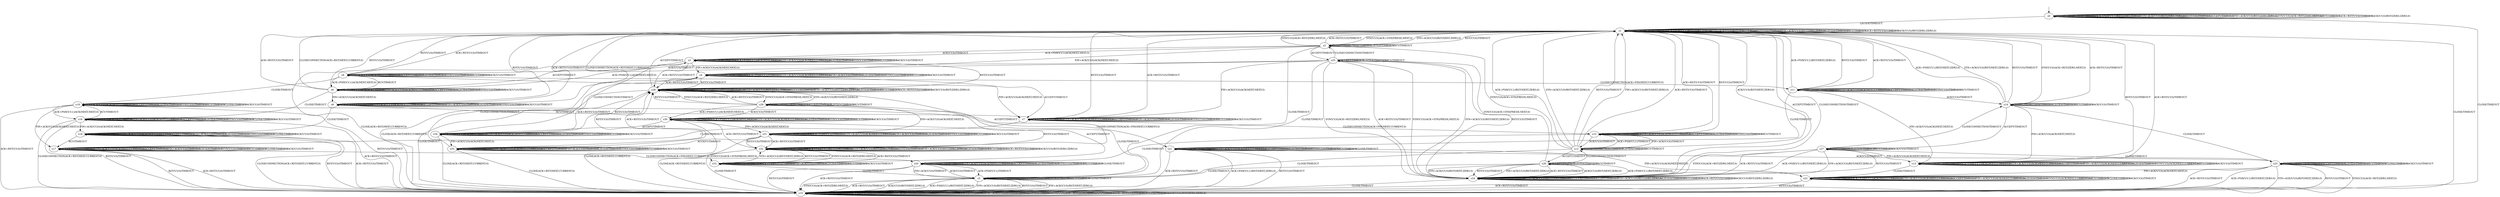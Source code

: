 digraph h6 {
s0 [label="s0"];
s1 [label="s1"];
s15 [label="s15"];
s2 [label="s2"];
s24 [label="s24"];
s3 [label="s3"];
s4 [label="s4"];
s5 [label="s5"];
s25 [label="s25"];
s6 [label="s6"];
s7 [label="s7"];
s28 [label="s28"];
s8 [label="s8"];
s9 [label="s9"];
s10 [label="s10"];
s16 [label="s16"];
s17 [label="s17"];
s29 [label="s29"];
s11 [label="s11"];
s12 [label="s12"];
s18 [label="s18"];
s19 [label="s19"];
s20 [label="s20"];
s30 [label="s30"];
s31 [label="s31"];
s13 [label="s13"];
s14 [label="s14"];
s21 [label="s21"];
s26 [label="s26"];
s32 [label="s32"];
s34 [label="s34"];
s35 [label="s35"];
s22 [label="s22"];
s23 [label="s23"];
s27 [label="s27"];
s33 [label="s33"];
s0 -> s0 [label="CLOSECONNECTION/TIMEOUT"];
s0 -> s0 [label="ACK+PSH(V,V,1)/RST(ZERO,ZERO,0)"];
s0 -> s0 [label="SYN+ACK(V,V,0)/RST(ZERO,ZERO,0)"];
s0 -> s0 [label="RST(V,V,0)/TIMEOUT"];
s0 -> s0 [label="ACCEPT/TIMEOUT"];
s0 -> s0 [label="FIN+ACK(V,V,0)/RST(ZERO,ZERO,0)"];
s0 -> s1 [label="LISTEN/TIMEOUT"];
s0 -> s0 [label="SYN(V,V,0)/ACK+RST(ZERO,NEXT,0)"];
s0 -> s0 [label="RCV/TIMEOUT"];
s0 -> s0 [label="ACK+RST(V,V,0)/TIMEOUT"];
s0 -> s15 [label="CLOSE/TIMEOUT"];
s0 -> s0 [label="ACK(V,V,0)/RST(ZERO,ZERO,0)"];
s1 -> s1 [label="CLOSECONNECTION/TIMEOUT"];
s1 -> s1 [label="ACK+PSH(V,V,1)/RST(ZERO,ZERO,0)"];
s1 -> s1 [label="SYN+ACK(V,V,0)/RST(ZERO,ZERO,0)"];
s1 -> s1 [label="RST(V,V,0)/TIMEOUT"];
s1 -> s24 [label="ACCEPT/TIMEOUT"];
s1 -> s1 [label="FIN+ACK(V,V,0)/RST(ZERO,ZERO,0)"];
s1 -> s1 [label="LISTEN/TIMEOUT"];
s1 -> s2 [label="SYN(V,V,0)/ACK+SYN(FRESH,NEXT,0)"];
s1 -> s1 [label="RCV/TIMEOUT"];
s1 -> s1 [label="ACK+RST(V,V,0)/TIMEOUT"];
s1 -> s15 [label="CLOSE/TIMEOUT"];
s1 -> s1 [label="ACK(V,V,0)/RST(ZERO,ZERO,0)"];
s15 -> s15 [label="CLOSECONNECTION/TIMEOUT"];
s15 -> s15 [label="ACK+PSH(V,V,1)/RST(ZERO,ZERO,0)"];
s15 -> s15 [label="SYN+ACK(V,V,0)/RST(ZERO,ZERO,0)"];
s15 -> s15 [label="RST(V,V,0)/TIMEOUT"];
s15 -> s15 [label="ACCEPT/TIMEOUT"];
s15 -> s15 [label="FIN+ACK(V,V,0)/RST(ZERO,ZERO,0)"];
s15 -> s15 [label="LISTEN/TIMEOUT"];
s15 -> s15 [label="SYN(V,V,0)/ACK+RST(ZERO,NEXT,0)"];
s15 -> s15 [label="RCV/TIMEOUT"];
s15 -> s15 [label="ACK+RST(V,V,0)/TIMEOUT"];
s15 -> s15 [label="CLOSE/TIMEOUT"];
s15 -> s15 [label="ACK(V,V,0)/RST(ZERO,ZERO,0)"];
s2 -> s2 [label="CLOSECONNECTION/TIMEOUT"];
s2 -> s3 [label="ACK+PSH(V,V,1)/ACK(NEXT,NEXT,0)"];
s2 -> s1 [label="SYN+ACK(V,V,0)/RST(NEXT,ZERO,0)"];
s2 -> s1 [label="RST(V,V,0)/TIMEOUT"];
s2 -> s25 [label="ACCEPT/TIMEOUT"];
s2 -> s4 [label="FIN+ACK(V,V,0)/ACK(NEXT,NEXT,0)"];
s2 -> s2 [label="LISTEN/TIMEOUT"];
s2 -> s1 [label="SYN(V,V,0)/ACK+RST(ZERO,NEXT,0)"];
s2 -> s2 [label="RCV/TIMEOUT"];
s2 -> s1 [label="ACK+RST(V,V,0)/TIMEOUT"];
s2 -> s5 [label="CLOSE/TIMEOUT"];
s2 -> s3 [label="ACK(V,V,0)/TIMEOUT"];
s24 -> s1 [label="CLOSECONNECTION/TIMEOUT"];
s24 -> s24 [label="ACK+PSH(V,V,1)/RST(ZERO,ZERO,0)"];
s24 -> s24 [label="SYN+ACK(V,V,0)/RST(ZERO,ZERO,0)"];
s24 -> s24 [label="RST(V,V,0)/TIMEOUT"];
s24 -> s24 [label="ACCEPT/TIMEOUT"];
s24 -> s24 [label="FIN+ACK(V,V,0)/RST(ZERO,ZERO,0)"];
s24 -> s24 [label="LISTEN/TIMEOUT"];
s24 -> s25 [label="SYN(V,V,0)/ACK+SYN(FRESH,NEXT,0)"];
s24 -> s24 [label="RCV/TIMEOUT"];
s24 -> s24 [label="ACK+RST(V,V,0)/TIMEOUT"];
s24 -> s15 [label="CLOSE/TIMEOUT"];
s24 -> s24 [label="ACK(V,V,0)/RST(ZERO,ZERO,0)"];
s3 -> s3 [label="CLOSECONNECTION/TIMEOUT"];
s3 -> s3 [label="ACK+PSH(V,V,1)/ACK(NEXT,NEXT,0)"];
s3 -> s3 [label="SYN+ACK(V,V,0)/ACK(NEXT,CURRENT,0)"];
s3 -> s28 [label="RST(V,V,0)/TIMEOUT"];
s3 -> s6 [label="ACCEPT/TIMEOUT"];
s3 -> s4 [label="FIN+ACK(V,V,0)/ACK(NEXT,NEXT,0)"];
s3 -> s3 [label="LISTEN/TIMEOUT"];
s3 -> s3 [label="SYN(V,V,0)/TIMEOUT"];
s3 -> s3 [label="RCV/TIMEOUT"];
s3 -> s28 [label="ACK+RST(V,V,0)/TIMEOUT"];
s3 -> s15 [label="CLOSE/ACK+RST(NEXT,CURRENT,0)"];
s3 -> s3 [label="ACK(V,V,0)/TIMEOUT"];
s4 -> s4 [label="CLOSECONNECTION/TIMEOUT"];
s4 -> s4 [label="ACK+PSH(V,V,1)/TIMEOUT"];
s4 -> s4 [label="SYN+ACK(V,V,0)/ACK(NEXT,CURRENT,0)"];
s4 -> s28 [label="RST(V,V,0)/TIMEOUT"];
s4 -> s7 [label="ACCEPT/TIMEOUT"];
s4 -> s4 [label="FIN+ACK(V,V,0)/TIMEOUT"];
s4 -> s4 [label="LISTEN/TIMEOUT"];
s4 -> s4 [label="SYN(V,V,0)/TIMEOUT"];
s4 -> s4 [label="RCV/TIMEOUT"];
s4 -> s28 [label="ACK+RST(V,V,0)/TIMEOUT"];
s4 -> s15 [label="CLOSE/ACK+RST(NEXT,CURRENT,0)"];
s4 -> s4 [label="ACK(V,V,0)/TIMEOUT"];
s5 -> s5 [label="CLOSECONNECTION/TIMEOUT"];
s5 -> s15 [label="ACK+PSH(V,V,1)/RST(NEXT,ZERO,0)"];
s5 -> s15 [label="SYN+ACK(V,V,0)/RST(NEXT,ZERO,0)"];
s5 -> s15 [label="RST(V,V,0)/TIMEOUT"];
s5 -> s5 [label="ACCEPT/TIMEOUT"];
s5 -> s15 [label="FIN+ACK(V,V,0)/RST(NEXT,ZERO,0)"];
s5 -> s5 [label="LISTEN/TIMEOUT"];
s5 -> s15 [label="SYN(V,V,0)/ACK+RST(ZERO,NEXT,0)"];
s5 -> s5 [label="RCV/TIMEOUT"];
s5 -> s15 [label="ACK+RST(V,V,0)/TIMEOUT"];
s5 -> s5 [label="CLOSE/TIMEOUT"];
s5 -> s15 [label="ACK(V,V,0)/RST(NEXT,ZERO,0)"];
s25 -> s2 [label="CLOSECONNECTION/TIMEOUT"];
s25 -> s6 [label="ACK+PSH(V,V,1)/ACK(NEXT,NEXT,0)"];
s25 -> s24 [label="SYN+ACK(V,V,0)/RST(NEXT,ZERO,0)"];
s25 -> s24 [label="RST(V,V,0)/TIMEOUT"];
s25 -> s25 [label="ACCEPT/TIMEOUT"];
s25 -> s7 [label="FIN+ACK(V,V,0)/ACK(NEXT,NEXT,0)"];
s25 -> s25 [label="LISTEN/TIMEOUT"];
s25 -> s24 [label="SYN(V,V,0)/ACK+RST(ZERO,NEXT,0)"];
s25 -> s25 [label="RCV/TIMEOUT"];
s25 -> s24 [label="ACK+RST(V,V,0)/TIMEOUT"];
s25 -> s5 [label="CLOSE/TIMEOUT"];
s25 -> s9 [label="ACK(V,V,0)/TIMEOUT"];
s6 -> s1 [label="CLOSECONNECTION/ACK+RST(NEXT,CURRENT,0)"];
s6 -> s6 [label="ACK+PSH(V,V,1)/ACK(NEXT,NEXT,0)"];
s6 -> s6 [label="SYN+ACK(V,V,0)/ACK(NEXT,CURRENT,0)"];
s6 -> s1 [label="RST(V,V,0)/TIMEOUT"];
s6 -> s6 [label="ACCEPT/TIMEOUT"];
s6 -> s8 [label="FIN+ACK(V,V,0)/ACK(NEXT,NEXT,0)"];
s6 -> s6 [label="LISTEN/TIMEOUT"];
s6 -> s6 [label="SYN(V,V,0)/TIMEOUT"];
s6 -> s9 [label="RCV/TIMEOUT"];
s6 -> s1 [label="ACK+RST(V,V,0)/TIMEOUT"];
s6 -> s16 [label="CLOSE/TIMEOUT"];
s6 -> s6 [label="ACK(V,V,0)/TIMEOUT"];
s7 -> s10 [label="CLOSECONNECTION/ACK+FIN(NEXT,CURRENT,0)"];
s7 -> s7 [label="ACK+PSH(V,V,1)/TIMEOUT"];
s7 -> s7 [label="SYN+ACK(V,V,0)/ACK(NEXT,CURRENT,0)"];
s7 -> s1 [label="RST(V,V,0)/TIMEOUT"];
s7 -> s7 [label="ACCEPT/TIMEOUT"];
s7 -> s7 [label="FIN+ACK(V,V,0)/TIMEOUT"];
s7 -> s7 [label="LISTEN/TIMEOUT"];
s7 -> s7 [label="SYN(V,V,0)/TIMEOUT"];
s7 -> s7 [label="RCV/TIMEOUT"];
s7 -> s1 [label="ACK+RST(V,V,0)/TIMEOUT"];
s7 -> s17 [label="CLOSE/TIMEOUT"];
s7 -> s7 [label="ACK(V,V,0)/TIMEOUT"];
s28 -> s28 [label="CLOSECONNECTION/TIMEOUT"];
s28 -> s28 [label="ACK+PSH(V,V,1)/RST(ZERO,ZERO,0)"];
s28 -> s28 [label="SYN+ACK(V,V,0)/RST(ZERO,ZERO,0)"];
s28 -> s28 [label="RST(V,V,0)/TIMEOUT"];
s28 -> s1 [label="ACCEPT/TIMEOUT"];
s28 -> s28 [label="FIN+ACK(V,V,0)/RST(ZERO,ZERO,0)"];
s28 -> s28 [label="LISTEN/TIMEOUT"];
s28 -> s29 [label="SYN(V,V,0)/ACK+SYN(FRESH,NEXT,0)"];
s28 -> s28 [label="RCV/TIMEOUT"];
s28 -> s28 [label="ACK+RST(V,V,0)/TIMEOUT"];
s28 -> s15 [label="CLOSE/TIMEOUT"];
s28 -> s28 [label="ACK(V,V,0)/RST(ZERO,ZERO,0)"];
s8 -> s1 [label="CLOSECONNECTION/ACK+RST(NEXT,CURRENT,0)"];
s8 -> s8 [label="ACK+PSH(V,V,1)/TIMEOUT"];
s8 -> s8 [label="SYN+ACK(V,V,0)/ACK(NEXT,CURRENT,0)"];
s8 -> s1 [label="RST(V,V,0)/TIMEOUT"];
s8 -> s8 [label="ACCEPT/TIMEOUT"];
s8 -> s8 [label="FIN+ACK(V,V,0)/TIMEOUT"];
s8 -> s8 [label="LISTEN/TIMEOUT"];
s8 -> s8 [label="SYN(V,V,0)/TIMEOUT"];
s8 -> s7 [label="RCV/TIMEOUT"];
s8 -> s1 [label="ACK+RST(V,V,0)/TIMEOUT"];
s8 -> s18 [label="CLOSE/TIMEOUT"];
s8 -> s8 [label="ACK(V,V,0)/TIMEOUT"];
s9 -> s11 [label="CLOSECONNECTION/ACK+FIN(NEXT,CURRENT,0)"];
s9 -> s6 [label="ACK+PSH(V,V,1)/ACK(NEXT,NEXT,0)"];
s9 -> s9 [label="SYN+ACK(V,V,0)/ACK(NEXT,CURRENT,0)"];
s9 -> s1 [label="RST(V,V,0)/TIMEOUT"];
s9 -> s9 [label="ACCEPT/TIMEOUT"];
s9 -> s7 [label="FIN+ACK(V,V,0)/ACK(NEXT,NEXT,0)"];
s9 -> s9 [label="LISTEN/TIMEOUT"];
s9 -> s9 [label="SYN(V,V,0)/TIMEOUT"];
s9 -> s9 [label="RCV/TIMEOUT"];
s9 -> s1 [label="ACK+RST(V,V,0)/TIMEOUT"];
s9 -> s19 [label="CLOSE/TIMEOUT"];
s9 -> s9 [label="ACK(V,V,0)/TIMEOUT"];
s10 -> s10 [label="CLOSECONNECTION/TIMEOUT"];
s10 -> s12 [label="ACK+PSH(V,V,1)/TIMEOUT"];
s10 -> s10 [label="SYN+ACK(V,V,0)/ACK(NEXT,CURRENT,0)"];
s10 -> s1 [label="RST(V,V,0)/TIMEOUT"];
s10 -> s10 [label="ACCEPT/TIMEOUT"];
s10 -> s12 [label="FIN+ACK(V,V,0)/TIMEOUT"];
s10 -> s10 [label="LISTEN/TIMEOUT"];
s10 -> s10 [label="SYN(V,V,0)/TIMEOUT"];
s10 -> s10 [label="RCV/TIMEOUT"];
s10 -> s1 [label="ACK+RST(V,V,0)/TIMEOUT"];
s10 -> s20 [label="CLOSE/TIMEOUT"];
s10 -> s12 [label="ACK(V,V,0)/TIMEOUT"];
s16 -> s15 [label="CLOSECONNECTION/ACK+RST(NEXT,CURRENT,0)"];
s16 -> s16 [label="ACK+PSH(V,V,1)/ACK(NEXT,NEXT,0)"];
s16 -> s16 [label="SYN+ACK(V,V,0)/ACK(NEXT,CURRENT,0)"];
s16 -> s15 [label="RST(V,V,0)/TIMEOUT"];
s16 -> s16 [label="ACCEPT/TIMEOUT"];
s16 -> s18 [label="FIN+ACK(V,V,0)/ACK(NEXT,NEXT,0)"];
s16 -> s16 [label="LISTEN/TIMEOUT"];
s16 -> s16 [label="SYN(V,V,0)/TIMEOUT"];
s16 -> s19 [label="RCV/TIMEOUT"];
s16 -> s15 [label="ACK+RST(V,V,0)/TIMEOUT"];
s16 -> s16 [label="CLOSE/TIMEOUT"];
s16 -> s16 [label="ACK(V,V,0)/TIMEOUT"];
s17 -> s20 [label="CLOSECONNECTION/ACK+FIN(NEXT,CURRENT,0)"];
s17 -> s17 [label="ACK+PSH(V,V,1)/TIMEOUT"];
s17 -> s17 [label="SYN+ACK(V,V,0)/ACK(NEXT,CURRENT,0)"];
s17 -> s15 [label="RST(V,V,0)/TIMEOUT"];
s17 -> s17 [label="ACCEPT/TIMEOUT"];
s17 -> s17 [label="FIN+ACK(V,V,0)/TIMEOUT"];
s17 -> s17 [label="LISTEN/TIMEOUT"];
s17 -> s17 [label="SYN(V,V,0)/TIMEOUT"];
s17 -> s17 [label="RCV/TIMEOUT"];
s17 -> s15 [label="ACK+RST(V,V,0)/TIMEOUT"];
s17 -> s17 [label="CLOSE/TIMEOUT"];
s17 -> s17 [label="ACK(V,V,0)/TIMEOUT"];
s29 -> s29 [label="CLOSECONNECTION/TIMEOUT"];
s29 -> s30 [label="ACK+PSH(V,V,1)/ACK(NEXT,NEXT,0)"];
s29 -> s28 [label="SYN+ACK(V,V,0)/RST(NEXT,ZERO,0)"];
s29 -> s28 [label="RST(V,V,0)/TIMEOUT"];
s29 -> s29 [label="ACCEPT/TIMEOUT"];
s29 -> s31 [label="FIN+ACK(V,V,0)/ACK(NEXT,NEXT,0)"];
s29 -> s29 [label="LISTEN/TIMEOUT"];
s29 -> s28 [label="SYN(V,V,0)/ACK+RST(ZERO,NEXT,0)"];
s29 -> s29 [label="RCV/TIMEOUT"];
s29 -> s28 [label="ACK+RST(V,V,0)/TIMEOUT"];
s29 -> s5 [label="CLOSE/TIMEOUT"];
s29 -> s30 [label="ACK(V,V,0)/TIMEOUT"];
s11 -> s11 [label="CLOSECONNECTION/TIMEOUT"];
s11 -> s1 [label="ACK+PSH(V,V,1)/RST(NEXT,ZERO,0)"];
s11 -> s11 [label="SYN+ACK(V,V,0)/ACK(NEXT,CURRENT,0)"];
s11 -> s1 [label="RST(V,V,0)/TIMEOUT"];
s11 -> s11 [label="ACCEPT/TIMEOUT"];
s11 -> s13 [label="FIN+ACK(V,V,0)/ACK(NEXT,NEXT,0)"];
s11 -> s11 [label="LISTEN/TIMEOUT"];
s11 -> s11 [label="SYN(V,V,0)/TIMEOUT"];
s11 -> s11 [label="RCV/TIMEOUT"];
s11 -> s1 [label="ACK+RST(V,V,0)/TIMEOUT"];
s11 -> s21 [label="CLOSE/TIMEOUT"];
s11 -> s14 [label="ACK(V,V,0)/TIMEOUT"];
s12 -> s12 [label="CLOSECONNECTION/TIMEOUT"];
s12 -> s1 [label="ACK+PSH(V,V,1)/RST(NEXT,ZERO,0)"];
s12 -> s1 [label="SYN+ACK(V,V,0)/RST(NEXT,ZERO,0)"];
s12 -> s1 [label="RST(V,V,0)/TIMEOUT"];
s12 -> s26 [label="ACCEPT/TIMEOUT"];
s12 -> s1 [label="FIN+ACK(V,V,0)/RST(NEXT,ZERO,0)"];
s12 -> s12 [label="LISTEN/TIMEOUT"];
s12 -> s2 [label="SYN(V,V,0)/ACK+SYN(FRESH,NEXT,0)"];
s12 -> s12 [label="RCV/TIMEOUT"];
s12 -> s1 [label="ACK+RST(V,V,0)/TIMEOUT"];
s12 -> s5 [label="CLOSE/TIMEOUT"];
s12 -> s1 [label="ACK(V,V,0)/RST(NEXT,ZERO,0)"];
s18 -> s15 [label="CLOSECONNECTION/ACK+RST(NEXT,CURRENT,0)"];
s18 -> s18 [label="ACK+PSH(V,V,1)/TIMEOUT"];
s18 -> s18 [label="SYN+ACK(V,V,0)/ACK(NEXT,CURRENT,0)"];
s18 -> s15 [label="RST(V,V,0)/TIMEOUT"];
s18 -> s18 [label="ACCEPT/TIMEOUT"];
s18 -> s18 [label="FIN+ACK(V,V,0)/TIMEOUT"];
s18 -> s18 [label="LISTEN/TIMEOUT"];
s18 -> s18 [label="SYN(V,V,0)/TIMEOUT"];
s18 -> s17 [label="RCV/TIMEOUT"];
s18 -> s15 [label="ACK+RST(V,V,0)/TIMEOUT"];
s18 -> s18 [label="CLOSE/TIMEOUT"];
s18 -> s18 [label="ACK(V,V,0)/TIMEOUT"];
s19 -> s21 [label="CLOSECONNECTION/ACK+FIN(NEXT,CURRENT,0)"];
s19 -> s16 [label="ACK+PSH(V,V,1)/ACK(NEXT,NEXT,0)"];
s19 -> s19 [label="SYN+ACK(V,V,0)/ACK(NEXT,CURRENT,0)"];
s19 -> s15 [label="RST(V,V,0)/TIMEOUT"];
s19 -> s19 [label="ACCEPT/TIMEOUT"];
s19 -> s17 [label="FIN+ACK(V,V,0)/ACK(NEXT,NEXT,0)"];
s19 -> s19 [label="LISTEN/TIMEOUT"];
s19 -> s19 [label="SYN(V,V,0)/TIMEOUT"];
s19 -> s19 [label="RCV/TIMEOUT"];
s19 -> s15 [label="ACK+RST(V,V,0)/TIMEOUT"];
s19 -> s19 [label="CLOSE/TIMEOUT"];
s19 -> s19 [label="ACK(V,V,0)/TIMEOUT"];
s20 -> s20 [label="CLOSECONNECTION/TIMEOUT"];
s20 -> s5 [label="ACK+PSH(V,V,1)/TIMEOUT"];
s20 -> s20 [label="SYN+ACK(V,V,0)/ACK(NEXT,CURRENT,0)"];
s20 -> s15 [label="RST(V,V,0)/TIMEOUT"];
s20 -> s20 [label="ACCEPT/TIMEOUT"];
s20 -> s5 [label="FIN+ACK(V,V,0)/TIMEOUT"];
s20 -> s20 [label="LISTEN/TIMEOUT"];
s20 -> s20 [label="SYN(V,V,0)/TIMEOUT"];
s20 -> s20 [label="RCV/TIMEOUT"];
s20 -> s15 [label="ACK+RST(V,V,0)/TIMEOUT"];
s20 -> s20 [label="CLOSE/TIMEOUT"];
s20 -> s5 [label="ACK(V,V,0)/TIMEOUT"];
s30 -> s30 [label="CLOSECONNECTION/TIMEOUT"];
s30 -> s30 [label="ACK+PSH(V,V,1)/ACK(NEXT,NEXT,0)"];
s30 -> s30 [label="SYN+ACK(V,V,0)/ACK(NEXT,CURRENT,0)"];
s30 -> s32 [label="RST(V,V,0)/TIMEOUT"];
s30 -> s34 [label="ACCEPT/TIMEOUT"];
s30 -> s31 [label="FIN+ACK(V,V,0)/ACK(NEXT,NEXT,0)"];
s30 -> s30 [label="LISTEN/TIMEOUT"];
s30 -> s30 [label="SYN(V,V,0)/TIMEOUT"];
s30 -> s30 [label="RCV/TIMEOUT"];
s30 -> s32 [label="ACK+RST(V,V,0)/TIMEOUT"];
s30 -> s15 [label="CLOSE/ACK+RST(NEXT,CURRENT,0)"];
s30 -> s30 [label="ACK(V,V,0)/TIMEOUT"];
s31 -> s31 [label="CLOSECONNECTION/TIMEOUT"];
s31 -> s31 [label="ACK+PSH(V,V,1)/TIMEOUT"];
s31 -> s31 [label="SYN+ACK(V,V,0)/ACK(NEXT,CURRENT,0)"];
s31 -> s32 [label="RST(V,V,0)/TIMEOUT"];
s31 -> s35 [label="ACCEPT/TIMEOUT"];
s31 -> s31 [label="FIN+ACK(V,V,0)/TIMEOUT"];
s31 -> s31 [label="LISTEN/TIMEOUT"];
s31 -> s31 [label="SYN(V,V,0)/TIMEOUT"];
s31 -> s31 [label="RCV/TIMEOUT"];
s31 -> s32 [label="ACK+RST(V,V,0)/TIMEOUT"];
s31 -> s15 [label="CLOSE/ACK+RST(NEXT,CURRENT,0)"];
s31 -> s31 [label="ACK(V,V,0)/TIMEOUT"];
s13 -> s13 [label="CLOSECONNECTION/TIMEOUT"];
s13 -> s13 [label="ACK+PSH(V,V,1)/ACK(NEXT,CURRENT,0)"];
s13 -> s13 [label="SYN+ACK(V,V,0)/ACK(NEXT,CURRENT,0)"];
s13 -> s1 [label="RST(V,V,0)/TIMEOUT"];
s13 -> s13 [label="ACCEPT/TIMEOUT"];
s13 -> s13 [label="FIN+ACK(V,V,0)/ACK(NEXT,CURRENT,0)"];
s13 -> s13 [label="LISTEN/TIMEOUT"];
s13 -> s13 [label="SYN(V,V,0)/ACK(NEXT,CURRENT,0)"];
s13 -> s13 [label="RCV/TIMEOUT"];
s13 -> s1 [label="ACK+RST(V,V,0)/TIMEOUT"];
s13 -> s22 [label="CLOSE/TIMEOUT"];
s13 -> s13 [label="ACK(V,V,0)/TIMEOUT"];
s14 -> s14 [label="CLOSECONNECTION/TIMEOUT"];
s14 -> s1 [label="ACK+PSH(V,V,1)/RST(NEXT,ZERO,0)"];
s14 -> s1 [label="SYN+ACK(V,V,0)/RST(NEXT,ZERO,0)"];
s14 -> s1 [label="RST(V,V,0)/TIMEOUT"];
s14 -> s27 [label="ACCEPT/TIMEOUT"];
s14 -> s13 [label="FIN+ACK(V,V,0)/ACK(NEXT,NEXT,0)"];
s14 -> s14 [label="LISTEN/TIMEOUT"];
s14 -> s1 [label="SYN(V,V,0)/ACK+RST(ZERO,NEXT,0)"];
s14 -> s14 [label="RCV/TIMEOUT"];
s14 -> s1 [label="ACK+RST(V,V,0)/TIMEOUT"];
s14 -> s23 [label="CLOSE/TIMEOUT"];
s14 -> s14 [label="ACK(V,V,0)/TIMEOUT"];
s21 -> s21 [label="CLOSECONNECTION/TIMEOUT"];
s21 -> s15 [label="ACK+PSH(V,V,1)/RST(NEXT,ZERO,0)"];
s21 -> s21 [label="SYN+ACK(V,V,0)/ACK(NEXT,CURRENT,0)"];
s21 -> s15 [label="RST(V,V,0)/TIMEOUT"];
s21 -> s21 [label="ACCEPT/TIMEOUT"];
s21 -> s22 [label="FIN+ACK(V,V,0)/ACK(NEXT,NEXT,0)"];
s21 -> s21 [label="LISTEN/TIMEOUT"];
s21 -> s21 [label="SYN(V,V,0)/TIMEOUT"];
s21 -> s21 [label="RCV/TIMEOUT"];
s21 -> s15 [label="ACK+RST(V,V,0)/TIMEOUT"];
s21 -> s21 [label="CLOSE/TIMEOUT"];
s21 -> s23 [label="ACK(V,V,0)/TIMEOUT"];
s26 -> s12 [label="CLOSECONNECTION/TIMEOUT"];
s26 -> s24 [label="ACK+PSH(V,V,1)/RST(NEXT,ZERO,0)"];
s26 -> s24 [label="SYN+ACK(V,V,0)/RST(NEXT,ZERO,0)"];
s26 -> s24 [label="RST(V,V,0)/TIMEOUT"];
s26 -> s26 [label="ACCEPT/TIMEOUT"];
s26 -> s24 [label="FIN+ACK(V,V,0)/RST(NEXT,ZERO,0)"];
s26 -> s26 [label="LISTEN/TIMEOUT"];
s26 -> s25 [label="SYN(V,V,0)/ACK+SYN(FRESH,NEXT,0)"];
s26 -> s26 [label="RCV/TIMEOUT"];
s26 -> s24 [label="ACK+RST(V,V,0)/TIMEOUT"];
s26 -> s5 [label="CLOSE/TIMEOUT"];
s26 -> s24 [label="ACK(V,V,0)/RST(NEXT,ZERO,0)"];
s32 -> s32 [label="CLOSECONNECTION/TIMEOUT"];
s32 -> s32 [label="ACK+PSH(V,V,1)/RST(ZERO,ZERO,0)"];
s32 -> s32 [label="SYN+ACK(V,V,0)/RST(ZERO,ZERO,0)"];
s32 -> s32 [label="RST(V,V,0)/TIMEOUT"];
s32 -> s28 [label="ACCEPT/TIMEOUT"];
s32 -> s32 [label="FIN+ACK(V,V,0)/RST(ZERO,ZERO,0)"];
s32 -> s32 [label="LISTEN/TIMEOUT"];
s32 -> s33 [label="SYN(V,V,0)/ACK+SYN(FRESH,NEXT,0)"];
s32 -> s32 [label="RCV/TIMEOUT"];
s32 -> s32 [label="ACK+RST(V,V,0)/TIMEOUT"];
s32 -> s15 [label="CLOSE/TIMEOUT"];
s32 -> s32 [label="ACK(V,V,0)/RST(ZERO,ZERO,0)"];
s34 -> s3 [label="CLOSECONNECTION/TIMEOUT"];
s34 -> s34 [label="ACK+PSH(V,V,1)/ACK(NEXT,NEXT,0)"];
s34 -> s34 [label="SYN+ACK(V,V,0)/ACK(NEXT,CURRENT,0)"];
s34 -> s28 [label="RST(V,V,0)/TIMEOUT"];
s34 -> s34 [label="ACCEPT/TIMEOUT"];
s34 -> s35 [label="FIN+ACK(V,V,0)/ACK(NEXT,NEXT,0)"];
s34 -> s34 [label="LISTEN/TIMEOUT"];
s34 -> s34 [label="SYN(V,V,0)/TIMEOUT"];
s34 -> s34 [label="RCV/TIMEOUT"];
s34 -> s28 [label="ACK+RST(V,V,0)/TIMEOUT"];
s34 -> s15 [label="CLOSE/ACK+RST(NEXT,CURRENT,0)"];
s34 -> s34 [label="ACK(V,V,0)/TIMEOUT"];
s35 -> s4 [label="CLOSECONNECTION/TIMEOUT"];
s35 -> s35 [label="ACK+PSH(V,V,1)/TIMEOUT"];
s35 -> s35 [label="SYN+ACK(V,V,0)/ACK(NEXT,CURRENT,0)"];
s35 -> s28 [label="RST(V,V,0)/TIMEOUT"];
s35 -> s35 [label="ACCEPT/TIMEOUT"];
s35 -> s35 [label="FIN+ACK(V,V,0)/TIMEOUT"];
s35 -> s35 [label="LISTEN/TIMEOUT"];
s35 -> s35 [label="SYN(V,V,0)/TIMEOUT"];
s35 -> s35 [label="RCV/TIMEOUT"];
s35 -> s28 [label="ACK+RST(V,V,0)/TIMEOUT"];
s35 -> s15 [label="CLOSE/ACK+RST(NEXT,CURRENT,0)"];
s35 -> s35 [label="ACK(V,V,0)/TIMEOUT"];
s22 -> s22 [label="CLOSECONNECTION/TIMEOUT"];
s22 -> s22 [label="ACK+PSH(V,V,1)/ACK(NEXT,CURRENT,0)"];
s22 -> s22 [label="SYN+ACK(V,V,0)/ACK(NEXT,CURRENT,0)"];
s22 -> s15 [label="RST(V,V,0)/TIMEOUT"];
s22 -> s22 [label="ACCEPT/TIMEOUT"];
s22 -> s22 [label="FIN+ACK(V,V,0)/ACK(NEXT,CURRENT,0)"];
s22 -> s22 [label="LISTEN/TIMEOUT"];
s22 -> s22 [label="SYN(V,V,0)/ACK(NEXT,CURRENT,0)"];
s22 -> s22 [label="RCV/TIMEOUT"];
s22 -> s15 [label="ACK+RST(V,V,0)/TIMEOUT"];
s22 -> s22 [label="CLOSE/TIMEOUT"];
s22 -> s22 [label="ACK(V,V,0)/TIMEOUT"];
s23 -> s23 [label="CLOSECONNECTION/TIMEOUT"];
s23 -> s15 [label="ACK+PSH(V,V,1)/RST(NEXT,ZERO,0)"];
s23 -> s15 [label="SYN+ACK(V,V,0)/RST(NEXT,ZERO,0)"];
s23 -> s15 [label="RST(V,V,0)/TIMEOUT"];
s23 -> s23 [label="ACCEPT/TIMEOUT"];
s23 -> s22 [label="FIN+ACK(V,V,0)/ACK(NEXT,NEXT,0)"];
s23 -> s23 [label="LISTEN/TIMEOUT"];
s23 -> s15 [label="SYN(V,V,0)/ACK+RST(ZERO,NEXT,0)"];
s23 -> s23 [label="RCV/TIMEOUT"];
s23 -> s15 [label="ACK+RST(V,V,0)/TIMEOUT"];
s23 -> s23 [label="CLOSE/TIMEOUT"];
s23 -> s23 [label="ACK(V,V,0)/TIMEOUT"];
s27 -> s14 [label="CLOSECONNECTION/TIMEOUT"];
s27 -> s24 [label="ACK+PSH(V,V,1)/RST(NEXT,ZERO,0)"];
s27 -> s24 [label="SYN+ACK(V,V,0)/RST(NEXT,ZERO,0)"];
s27 -> s24 [label="RST(V,V,0)/TIMEOUT"];
s27 -> s27 [label="ACCEPT/TIMEOUT"];
s27 -> s13 [label="FIN+ACK(V,V,0)/ACK(NEXT,NEXT,0)"];
s27 -> s27 [label="LISTEN/TIMEOUT"];
s27 -> s24 [label="SYN(V,V,0)/ACK+RST(ZERO,NEXT,0)"];
s27 -> s27 [label="RCV/TIMEOUT"];
s27 -> s24 [label="ACK+RST(V,V,0)/TIMEOUT"];
s27 -> s23 [label="CLOSE/TIMEOUT"];
s27 -> s27 [label="ACK(V,V,0)/TIMEOUT"];
s33 -> s33 [label="CLOSECONNECTION/TIMEOUT"];
s33 -> s33 [label="ACK+PSH(V,V,1)/TIMEOUT"];
s33 -> s32 [label="SYN+ACK(V,V,0)/RST(NEXT,ZERO,0)"];
s33 -> s32 [label="RST(V,V,0)/TIMEOUT"];
s33 -> s29 [label="ACCEPT/TIMEOUT"];
s33 -> s33 [label="FIN+ACK(V,V,0)/TIMEOUT"];
s33 -> s33 [label="LISTEN/TIMEOUT"];
s33 -> s32 [label="SYN(V,V,0)/ACK+RST(ZERO,NEXT,0)"];
s33 -> s33 [label="RCV/TIMEOUT"];
s33 -> s32 [label="ACK+RST(V,V,0)/TIMEOUT"];
s33 -> s5 [label="CLOSE/TIMEOUT"];
s33 -> s33 [label="ACK(V,V,0)/TIMEOUT"];
__start0 [shape=none, label=""];
__start0 -> s0 [label=""];
}

